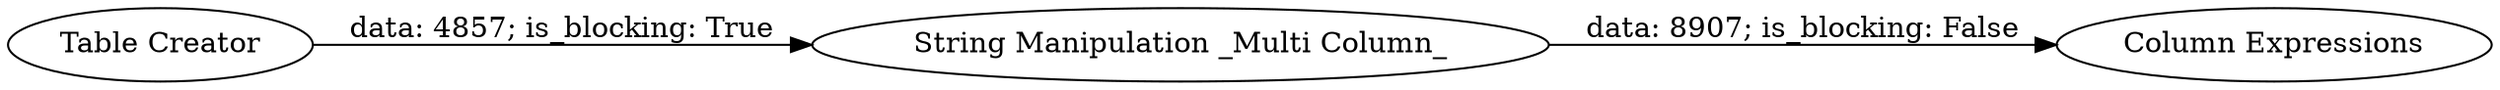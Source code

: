 digraph {
	"5070276728346689640_4" [label="Column Expressions"]
	"5070276728346689640_2" [label="String Manipulation _Multi Column_"]
	"5070276728346689640_1" [label="Table Creator"]
	"5070276728346689640_1" -> "5070276728346689640_2" [label="data: 4857; is_blocking: True"]
	"5070276728346689640_2" -> "5070276728346689640_4" [label="data: 8907; is_blocking: False"]
	rankdir=LR
}
